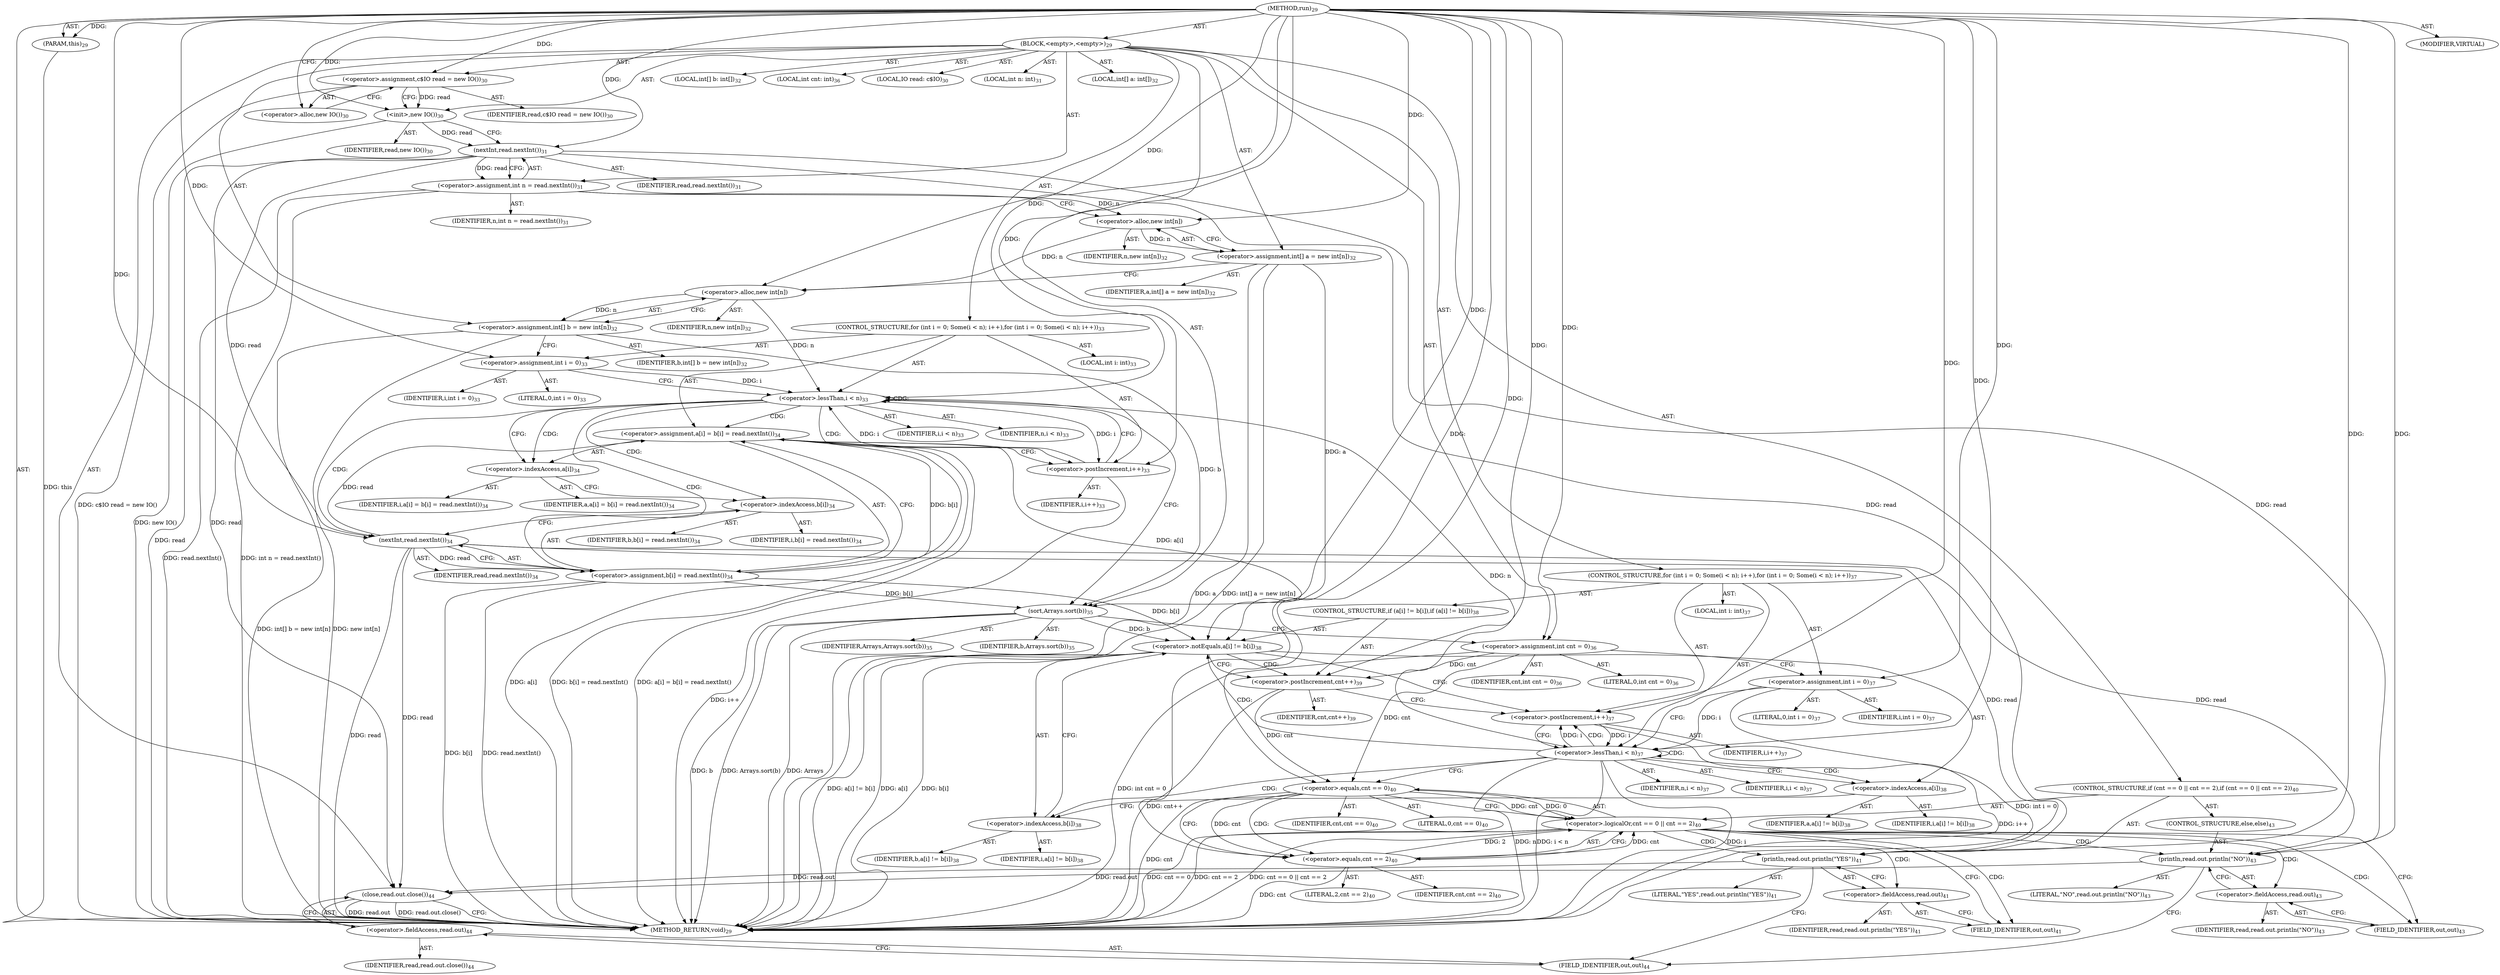 digraph "run" {  
"133" [label = <(METHOD,run)<SUB>29</SUB>> ]
"134" [label = <(PARAM,this)<SUB>29</SUB>> ]
"135" [label = <(BLOCK,&lt;empty&gt;,&lt;empty&gt;)<SUB>29</SUB>> ]
"21" [label = <(LOCAL,IO read: c$IO)<SUB>30</SUB>> ]
"136" [label = <(&lt;operator&gt;.assignment,c$IO read = new IO())<SUB>30</SUB>> ]
"137" [label = <(IDENTIFIER,read,c$IO read = new IO())<SUB>30</SUB>> ]
"138" [label = <(&lt;operator&gt;.alloc,new IO())<SUB>30</SUB>> ]
"139" [label = <(&lt;init&gt;,new IO())<SUB>30</SUB>> ]
"20" [label = <(IDENTIFIER,read,new IO())<SUB>30</SUB>> ]
"140" [label = <(LOCAL,int n: int)<SUB>31</SUB>> ]
"141" [label = <(&lt;operator&gt;.assignment,int n = read.nextInt())<SUB>31</SUB>> ]
"142" [label = <(IDENTIFIER,n,int n = read.nextInt())<SUB>31</SUB>> ]
"143" [label = <(nextInt,read.nextInt())<SUB>31</SUB>> ]
"144" [label = <(IDENTIFIER,read,read.nextInt())<SUB>31</SUB>> ]
"145" [label = <(LOCAL,int[] a: int[])<SUB>32</SUB>> ]
"146" [label = <(LOCAL,int[] b: int[])<SUB>32</SUB>> ]
"147" [label = <(&lt;operator&gt;.assignment,int[] a = new int[n])<SUB>32</SUB>> ]
"148" [label = <(IDENTIFIER,a,int[] a = new int[n])<SUB>32</SUB>> ]
"149" [label = <(&lt;operator&gt;.alloc,new int[n])> ]
"150" [label = <(IDENTIFIER,n,new int[n])<SUB>32</SUB>> ]
"151" [label = <(&lt;operator&gt;.assignment,int[] b = new int[n])<SUB>32</SUB>> ]
"152" [label = <(IDENTIFIER,b,int[] b = new int[n])<SUB>32</SUB>> ]
"153" [label = <(&lt;operator&gt;.alloc,new int[n])> ]
"154" [label = <(IDENTIFIER,n,new int[n])<SUB>32</SUB>> ]
"155" [label = <(CONTROL_STRUCTURE,for (int i = 0; Some(i &lt; n); i++),for (int i = 0; Some(i &lt; n); i++))<SUB>33</SUB>> ]
"156" [label = <(LOCAL,int i: int)<SUB>33</SUB>> ]
"157" [label = <(&lt;operator&gt;.assignment,int i = 0)<SUB>33</SUB>> ]
"158" [label = <(IDENTIFIER,i,int i = 0)<SUB>33</SUB>> ]
"159" [label = <(LITERAL,0,int i = 0)<SUB>33</SUB>> ]
"160" [label = <(&lt;operator&gt;.lessThan,i &lt; n)<SUB>33</SUB>> ]
"161" [label = <(IDENTIFIER,i,i &lt; n)<SUB>33</SUB>> ]
"162" [label = <(IDENTIFIER,n,i &lt; n)<SUB>33</SUB>> ]
"163" [label = <(&lt;operator&gt;.postIncrement,i++)<SUB>33</SUB>> ]
"164" [label = <(IDENTIFIER,i,i++)<SUB>33</SUB>> ]
"165" [label = <(&lt;operator&gt;.assignment,a[i] = b[i] = read.nextInt())<SUB>34</SUB>> ]
"166" [label = <(&lt;operator&gt;.indexAccess,a[i])<SUB>34</SUB>> ]
"167" [label = <(IDENTIFIER,a,a[i] = b[i] = read.nextInt())<SUB>34</SUB>> ]
"168" [label = <(IDENTIFIER,i,a[i] = b[i] = read.nextInt())<SUB>34</SUB>> ]
"169" [label = <(&lt;operator&gt;.assignment,b[i] = read.nextInt())<SUB>34</SUB>> ]
"170" [label = <(&lt;operator&gt;.indexAccess,b[i])<SUB>34</SUB>> ]
"171" [label = <(IDENTIFIER,b,b[i] = read.nextInt())<SUB>34</SUB>> ]
"172" [label = <(IDENTIFIER,i,b[i] = read.nextInt())<SUB>34</SUB>> ]
"173" [label = <(nextInt,read.nextInt())<SUB>34</SUB>> ]
"174" [label = <(IDENTIFIER,read,read.nextInt())<SUB>34</SUB>> ]
"175" [label = <(sort,Arrays.sort(b))<SUB>35</SUB>> ]
"176" [label = <(IDENTIFIER,Arrays,Arrays.sort(b))<SUB>35</SUB>> ]
"177" [label = <(IDENTIFIER,b,Arrays.sort(b))<SUB>35</SUB>> ]
"178" [label = <(LOCAL,int cnt: int)<SUB>36</SUB>> ]
"179" [label = <(&lt;operator&gt;.assignment,int cnt = 0)<SUB>36</SUB>> ]
"180" [label = <(IDENTIFIER,cnt,int cnt = 0)<SUB>36</SUB>> ]
"181" [label = <(LITERAL,0,int cnt = 0)<SUB>36</SUB>> ]
"182" [label = <(CONTROL_STRUCTURE,for (int i = 0; Some(i &lt; n); i++),for (int i = 0; Some(i &lt; n); i++))<SUB>37</SUB>> ]
"183" [label = <(LOCAL,int i: int)<SUB>37</SUB>> ]
"184" [label = <(&lt;operator&gt;.assignment,int i = 0)<SUB>37</SUB>> ]
"185" [label = <(IDENTIFIER,i,int i = 0)<SUB>37</SUB>> ]
"186" [label = <(LITERAL,0,int i = 0)<SUB>37</SUB>> ]
"187" [label = <(&lt;operator&gt;.lessThan,i &lt; n)<SUB>37</SUB>> ]
"188" [label = <(IDENTIFIER,i,i &lt; n)<SUB>37</SUB>> ]
"189" [label = <(IDENTIFIER,n,i &lt; n)<SUB>37</SUB>> ]
"190" [label = <(&lt;operator&gt;.postIncrement,i++)<SUB>37</SUB>> ]
"191" [label = <(IDENTIFIER,i,i++)<SUB>37</SUB>> ]
"192" [label = <(CONTROL_STRUCTURE,if (a[i] != b[i]),if (a[i] != b[i]))<SUB>38</SUB>> ]
"193" [label = <(&lt;operator&gt;.notEquals,a[i] != b[i])<SUB>38</SUB>> ]
"194" [label = <(&lt;operator&gt;.indexAccess,a[i])<SUB>38</SUB>> ]
"195" [label = <(IDENTIFIER,a,a[i] != b[i])<SUB>38</SUB>> ]
"196" [label = <(IDENTIFIER,i,a[i] != b[i])<SUB>38</SUB>> ]
"197" [label = <(&lt;operator&gt;.indexAccess,b[i])<SUB>38</SUB>> ]
"198" [label = <(IDENTIFIER,b,a[i] != b[i])<SUB>38</SUB>> ]
"199" [label = <(IDENTIFIER,i,a[i] != b[i])<SUB>38</SUB>> ]
"200" [label = <(&lt;operator&gt;.postIncrement,cnt++)<SUB>39</SUB>> ]
"201" [label = <(IDENTIFIER,cnt,cnt++)<SUB>39</SUB>> ]
"202" [label = <(CONTROL_STRUCTURE,if (cnt == 0 || cnt == 2),if (cnt == 0 || cnt == 2))<SUB>40</SUB>> ]
"203" [label = <(&lt;operator&gt;.logicalOr,cnt == 0 || cnt == 2)<SUB>40</SUB>> ]
"204" [label = <(&lt;operator&gt;.equals,cnt == 0)<SUB>40</SUB>> ]
"205" [label = <(IDENTIFIER,cnt,cnt == 0)<SUB>40</SUB>> ]
"206" [label = <(LITERAL,0,cnt == 0)<SUB>40</SUB>> ]
"207" [label = <(&lt;operator&gt;.equals,cnt == 2)<SUB>40</SUB>> ]
"208" [label = <(IDENTIFIER,cnt,cnt == 2)<SUB>40</SUB>> ]
"209" [label = <(LITERAL,2,cnt == 2)<SUB>40</SUB>> ]
"210" [label = <(println,read.out.println(&quot;YES&quot;))<SUB>41</SUB>> ]
"211" [label = <(&lt;operator&gt;.fieldAccess,read.out)<SUB>41</SUB>> ]
"212" [label = <(IDENTIFIER,read,read.out.println(&quot;YES&quot;))<SUB>41</SUB>> ]
"213" [label = <(FIELD_IDENTIFIER,out,out)<SUB>41</SUB>> ]
"214" [label = <(LITERAL,&quot;YES&quot;,read.out.println(&quot;YES&quot;))<SUB>41</SUB>> ]
"215" [label = <(CONTROL_STRUCTURE,else,else)<SUB>43</SUB>> ]
"216" [label = <(println,read.out.println(&quot;NO&quot;))<SUB>43</SUB>> ]
"217" [label = <(&lt;operator&gt;.fieldAccess,read.out)<SUB>43</SUB>> ]
"218" [label = <(IDENTIFIER,read,read.out.println(&quot;NO&quot;))<SUB>43</SUB>> ]
"219" [label = <(FIELD_IDENTIFIER,out,out)<SUB>43</SUB>> ]
"220" [label = <(LITERAL,&quot;NO&quot;,read.out.println(&quot;NO&quot;))<SUB>43</SUB>> ]
"221" [label = <(close,read.out.close())<SUB>44</SUB>> ]
"222" [label = <(&lt;operator&gt;.fieldAccess,read.out)<SUB>44</SUB>> ]
"223" [label = <(IDENTIFIER,read,read.out.close())<SUB>44</SUB>> ]
"224" [label = <(FIELD_IDENTIFIER,out,out)<SUB>44</SUB>> ]
"225" [label = <(MODIFIER,VIRTUAL)> ]
"226" [label = <(METHOD_RETURN,void)<SUB>29</SUB>> ]
  "133" -> "134"  [ label = "AST: "] 
  "133" -> "135"  [ label = "AST: "] 
  "133" -> "225"  [ label = "AST: "] 
  "133" -> "226"  [ label = "AST: "] 
  "135" -> "21"  [ label = "AST: "] 
  "135" -> "136"  [ label = "AST: "] 
  "135" -> "139"  [ label = "AST: "] 
  "135" -> "140"  [ label = "AST: "] 
  "135" -> "141"  [ label = "AST: "] 
  "135" -> "145"  [ label = "AST: "] 
  "135" -> "146"  [ label = "AST: "] 
  "135" -> "147"  [ label = "AST: "] 
  "135" -> "151"  [ label = "AST: "] 
  "135" -> "155"  [ label = "AST: "] 
  "135" -> "175"  [ label = "AST: "] 
  "135" -> "178"  [ label = "AST: "] 
  "135" -> "179"  [ label = "AST: "] 
  "135" -> "182"  [ label = "AST: "] 
  "135" -> "202"  [ label = "AST: "] 
  "135" -> "221"  [ label = "AST: "] 
  "136" -> "137"  [ label = "AST: "] 
  "136" -> "138"  [ label = "AST: "] 
  "139" -> "20"  [ label = "AST: "] 
  "141" -> "142"  [ label = "AST: "] 
  "141" -> "143"  [ label = "AST: "] 
  "143" -> "144"  [ label = "AST: "] 
  "147" -> "148"  [ label = "AST: "] 
  "147" -> "149"  [ label = "AST: "] 
  "149" -> "150"  [ label = "AST: "] 
  "151" -> "152"  [ label = "AST: "] 
  "151" -> "153"  [ label = "AST: "] 
  "153" -> "154"  [ label = "AST: "] 
  "155" -> "156"  [ label = "AST: "] 
  "155" -> "157"  [ label = "AST: "] 
  "155" -> "160"  [ label = "AST: "] 
  "155" -> "163"  [ label = "AST: "] 
  "155" -> "165"  [ label = "AST: "] 
  "157" -> "158"  [ label = "AST: "] 
  "157" -> "159"  [ label = "AST: "] 
  "160" -> "161"  [ label = "AST: "] 
  "160" -> "162"  [ label = "AST: "] 
  "163" -> "164"  [ label = "AST: "] 
  "165" -> "166"  [ label = "AST: "] 
  "165" -> "169"  [ label = "AST: "] 
  "166" -> "167"  [ label = "AST: "] 
  "166" -> "168"  [ label = "AST: "] 
  "169" -> "170"  [ label = "AST: "] 
  "169" -> "173"  [ label = "AST: "] 
  "170" -> "171"  [ label = "AST: "] 
  "170" -> "172"  [ label = "AST: "] 
  "173" -> "174"  [ label = "AST: "] 
  "175" -> "176"  [ label = "AST: "] 
  "175" -> "177"  [ label = "AST: "] 
  "179" -> "180"  [ label = "AST: "] 
  "179" -> "181"  [ label = "AST: "] 
  "182" -> "183"  [ label = "AST: "] 
  "182" -> "184"  [ label = "AST: "] 
  "182" -> "187"  [ label = "AST: "] 
  "182" -> "190"  [ label = "AST: "] 
  "182" -> "192"  [ label = "AST: "] 
  "184" -> "185"  [ label = "AST: "] 
  "184" -> "186"  [ label = "AST: "] 
  "187" -> "188"  [ label = "AST: "] 
  "187" -> "189"  [ label = "AST: "] 
  "190" -> "191"  [ label = "AST: "] 
  "192" -> "193"  [ label = "AST: "] 
  "192" -> "200"  [ label = "AST: "] 
  "193" -> "194"  [ label = "AST: "] 
  "193" -> "197"  [ label = "AST: "] 
  "194" -> "195"  [ label = "AST: "] 
  "194" -> "196"  [ label = "AST: "] 
  "197" -> "198"  [ label = "AST: "] 
  "197" -> "199"  [ label = "AST: "] 
  "200" -> "201"  [ label = "AST: "] 
  "202" -> "203"  [ label = "AST: "] 
  "202" -> "210"  [ label = "AST: "] 
  "202" -> "215"  [ label = "AST: "] 
  "203" -> "204"  [ label = "AST: "] 
  "203" -> "207"  [ label = "AST: "] 
  "204" -> "205"  [ label = "AST: "] 
  "204" -> "206"  [ label = "AST: "] 
  "207" -> "208"  [ label = "AST: "] 
  "207" -> "209"  [ label = "AST: "] 
  "210" -> "211"  [ label = "AST: "] 
  "210" -> "214"  [ label = "AST: "] 
  "211" -> "212"  [ label = "AST: "] 
  "211" -> "213"  [ label = "AST: "] 
  "215" -> "216"  [ label = "AST: "] 
  "216" -> "217"  [ label = "AST: "] 
  "216" -> "220"  [ label = "AST: "] 
  "217" -> "218"  [ label = "AST: "] 
  "217" -> "219"  [ label = "AST: "] 
  "221" -> "222"  [ label = "AST: "] 
  "222" -> "223"  [ label = "AST: "] 
  "222" -> "224"  [ label = "AST: "] 
  "136" -> "139"  [ label = "CFG: "] 
  "139" -> "143"  [ label = "CFG: "] 
  "141" -> "149"  [ label = "CFG: "] 
  "147" -> "153"  [ label = "CFG: "] 
  "151" -> "157"  [ label = "CFG: "] 
  "175" -> "179"  [ label = "CFG: "] 
  "179" -> "184"  [ label = "CFG: "] 
  "221" -> "226"  [ label = "CFG: "] 
  "138" -> "136"  [ label = "CFG: "] 
  "143" -> "141"  [ label = "CFG: "] 
  "149" -> "147"  [ label = "CFG: "] 
  "153" -> "151"  [ label = "CFG: "] 
  "157" -> "160"  [ label = "CFG: "] 
  "160" -> "166"  [ label = "CFG: "] 
  "160" -> "175"  [ label = "CFG: "] 
  "163" -> "160"  [ label = "CFG: "] 
  "165" -> "163"  [ label = "CFG: "] 
  "184" -> "187"  [ label = "CFG: "] 
  "187" -> "194"  [ label = "CFG: "] 
  "187" -> "204"  [ label = "CFG: "] 
  "190" -> "187"  [ label = "CFG: "] 
  "203" -> "213"  [ label = "CFG: "] 
  "203" -> "219"  [ label = "CFG: "] 
  "210" -> "224"  [ label = "CFG: "] 
  "222" -> "221"  [ label = "CFG: "] 
  "166" -> "170"  [ label = "CFG: "] 
  "169" -> "165"  [ label = "CFG: "] 
  "193" -> "200"  [ label = "CFG: "] 
  "193" -> "190"  [ label = "CFG: "] 
  "200" -> "190"  [ label = "CFG: "] 
  "204" -> "203"  [ label = "CFG: "] 
  "204" -> "207"  [ label = "CFG: "] 
  "207" -> "203"  [ label = "CFG: "] 
  "211" -> "210"  [ label = "CFG: "] 
  "216" -> "224"  [ label = "CFG: "] 
  "224" -> "222"  [ label = "CFG: "] 
  "170" -> "173"  [ label = "CFG: "] 
  "173" -> "169"  [ label = "CFG: "] 
  "194" -> "197"  [ label = "CFG: "] 
  "197" -> "193"  [ label = "CFG: "] 
  "213" -> "211"  [ label = "CFG: "] 
  "217" -> "216"  [ label = "CFG: "] 
  "219" -> "217"  [ label = "CFG: "] 
  "133" -> "138"  [ label = "CFG: "] 
  "134" -> "226"  [ label = "DDG: this"] 
  "136" -> "226"  [ label = "DDG: c$IO read = new IO()"] 
  "139" -> "226"  [ label = "DDG: new IO()"] 
  "143" -> "226"  [ label = "DDG: read"] 
  "141" -> "226"  [ label = "DDG: read.nextInt()"] 
  "141" -> "226"  [ label = "DDG: int n = read.nextInt()"] 
  "147" -> "226"  [ label = "DDG: a"] 
  "147" -> "226"  [ label = "DDG: int[] a = new int[n]"] 
  "151" -> "226"  [ label = "DDG: new int[n]"] 
  "151" -> "226"  [ label = "DDG: int[] b = new int[n]"] 
  "175" -> "226"  [ label = "DDG: b"] 
  "175" -> "226"  [ label = "DDG: Arrays.sort(b)"] 
  "179" -> "226"  [ label = "DDG: int cnt = 0"] 
  "184" -> "226"  [ label = "DDG: int i = 0"] 
  "187" -> "226"  [ label = "DDG: i"] 
  "187" -> "226"  [ label = "DDG: n"] 
  "187" -> "226"  [ label = "DDG: i &lt; n"] 
  "204" -> "226"  [ label = "DDG: cnt"] 
  "203" -> "226"  [ label = "DDG: cnt == 0"] 
  "207" -> "226"  [ label = "DDG: cnt"] 
  "203" -> "226"  [ label = "DDG: cnt == 2"] 
  "203" -> "226"  [ label = "DDG: cnt == 0 || cnt == 2"] 
  "221" -> "226"  [ label = "DDG: read.out"] 
  "221" -> "226"  [ label = "DDG: read.out.close()"] 
  "193" -> "226"  [ label = "DDG: a[i]"] 
  "193" -> "226"  [ label = "DDG: b[i]"] 
  "193" -> "226"  [ label = "DDG: a[i] != b[i]"] 
  "200" -> "226"  [ label = "DDG: cnt++"] 
  "190" -> "226"  [ label = "DDG: i++"] 
  "165" -> "226"  [ label = "DDG: a[i]"] 
  "169" -> "226"  [ label = "DDG: b[i]"] 
  "173" -> "226"  [ label = "DDG: read"] 
  "169" -> "226"  [ label = "DDG: read.nextInt()"] 
  "165" -> "226"  [ label = "DDG: b[i] = read.nextInt()"] 
  "165" -> "226"  [ label = "DDG: a[i] = b[i] = read.nextInt()"] 
  "163" -> "226"  [ label = "DDG: i++"] 
  "175" -> "226"  [ label = "DDG: Arrays"] 
  "133" -> "134"  [ label = "DDG: "] 
  "133" -> "136"  [ label = "DDG: "] 
  "143" -> "141"  [ label = "DDG: read"] 
  "149" -> "147"  [ label = "DDG: n"] 
  "153" -> "151"  [ label = "DDG: n"] 
  "133" -> "179"  [ label = "DDG: "] 
  "136" -> "139"  [ label = "DDG: read"] 
  "133" -> "139"  [ label = "DDG: "] 
  "133" -> "157"  [ label = "DDG: "] 
  "169" -> "165"  [ label = "DDG: b[i]"] 
  "173" -> "165"  [ label = "DDG: read"] 
  "133" -> "175"  [ label = "DDG: "] 
  "151" -> "175"  [ label = "DDG: b"] 
  "169" -> "175"  [ label = "DDG: b[i]"] 
  "133" -> "184"  [ label = "DDG: "] 
  "143" -> "221"  [ label = "DDG: read"] 
  "216" -> "221"  [ label = "DDG: read.out"] 
  "210" -> "221"  [ label = "DDG: read.out"] 
  "173" -> "221"  [ label = "DDG: read"] 
  "139" -> "143"  [ label = "DDG: read"] 
  "133" -> "143"  [ label = "DDG: "] 
  "141" -> "149"  [ label = "DDG: n"] 
  "133" -> "149"  [ label = "DDG: "] 
  "149" -> "153"  [ label = "DDG: n"] 
  "133" -> "153"  [ label = "DDG: "] 
  "157" -> "160"  [ label = "DDG: i"] 
  "163" -> "160"  [ label = "DDG: i"] 
  "133" -> "160"  [ label = "DDG: "] 
  "153" -> "160"  [ label = "DDG: n"] 
  "160" -> "163"  [ label = "DDG: i"] 
  "133" -> "163"  [ label = "DDG: "] 
  "184" -> "187"  [ label = "DDG: i"] 
  "190" -> "187"  [ label = "DDG: i"] 
  "133" -> "187"  [ label = "DDG: "] 
  "160" -> "187"  [ label = "DDG: n"] 
  "187" -> "190"  [ label = "DDG: i"] 
  "133" -> "190"  [ label = "DDG: "] 
  "204" -> "203"  [ label = "DDG: cnt"] 
  "204" -> "203"  [ label = "DDG: 0"] 
  "207" -> "203"  [ label = "DDG: cnt"] 
  "207" -> "203"  [ label = "DDG: 2"] 
  "143" -> "210"  [ label = "DDG: read"] 
  "173" -> "210"  [ label = "DDG: read"] 
  "133" -> "210"  [ label = "DDG: "] 
  "173" -> "169"  [ label = "DDG: read"] 
  "147" -> "193"  [ label = "DDG: a"] 
  "165" -> "193"  [ label = "DDG: a[i]"] 
  "175" -> "193"  [ label = "DDG: b"] 
  "169" -> "193"  [ label = "DDG: b[i]"] 
  "179" -> "200"  [ label = "DDG: cnt"] 
  "133" -> "200"  [ label = "DDG: "] 
  "179" -> "204"  [ label = "DDG: cnt"] 
  "200" -> "204"  [ label = "DDG: cnt"] 
  "133" -> "204"  [ label = "DDG: "] 
  "204" -> "207"  [ label = "DDG: cnt"] 
  "133" -> "207"  [ label = "DDG: "] 
  "143" -> "216"  [ label = "DDG: read"] 
  "173" -> "216"  [ label = "DDG: read"] 
  "133" -> "216"  [ label = "DDG: "] 
  "143" -> "173"  [ label = "DDG: read"] 
  "133" -> "173"  [ label = "DDG: "] 
  "160" -> "160"  [ label = "CDG: "] 
  "160" -> "169"  [ label = "CDG: "] 
  "160" -> "163"  [ label = "CDG: "] 
  "160" -> "165"  [ label = "CDG: "] 
  "160" -> "166"  [ label = "CDG: "] 
  "160" -> "170"  [ label = "CDG: "] 
  "160" -> "173"  [ label = "CDG: "] 
  "187" -> "193"  [ label = "CDG: "] 
  "187" -> "194"  [ label = "CDG: "] 
  "187" -> "197"  [ label = "CDG: "] 
  "187" -> "187"  [ label = "CDG: "] 
  "187" -> "190"  [ label = "CDG: "] 
  "203" -> "211"  [ label = "CDG: "] 
  "203" -> "210"  [ label = "CDG: "] 
  "203" -> "213"  [ label = "CDG: "] 
  "203" -> "217"  [ label = "CDG: "] 
  "203" -> "216"  [ label = "CDG: "] 
  "203" -> "219"  [ label = "CDG: "] 
  "193" -> "200"  [ label = "CDG: "] 
  "204" -> "207"  [ label = "CDG: "] 
}
